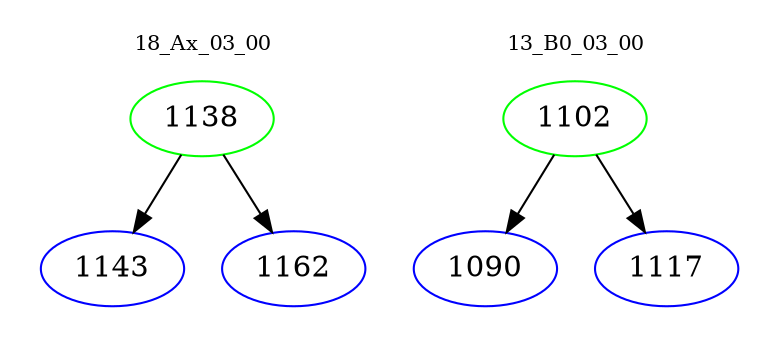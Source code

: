 digraph{
subgraph cluster_0 {
color = white
label = "18_Ax_03_00";
fontsize=10;
T0_1138 [label="1138", color="green"]
T0_1138 -> T0_1143 [color="black"]
T0_1143 [label="1143", color="blue"]
T0_1138 -> T0_1162 [color="black"]
T0_1162 [label="1162", color="blue"]
}
subgraph cluster_1 {
color = white
label = "13_B0_03_00";
fontsize=10;
T1_1102 [label="1102", color="green"]
T1_1102 -> T1_1090 [color="black"]
T1_1090 [label="1090", color="blue"]
T1_1102 -> T1_1117 [color="black"]
T1_1117 [label="1117", color="blue"]
}
}
